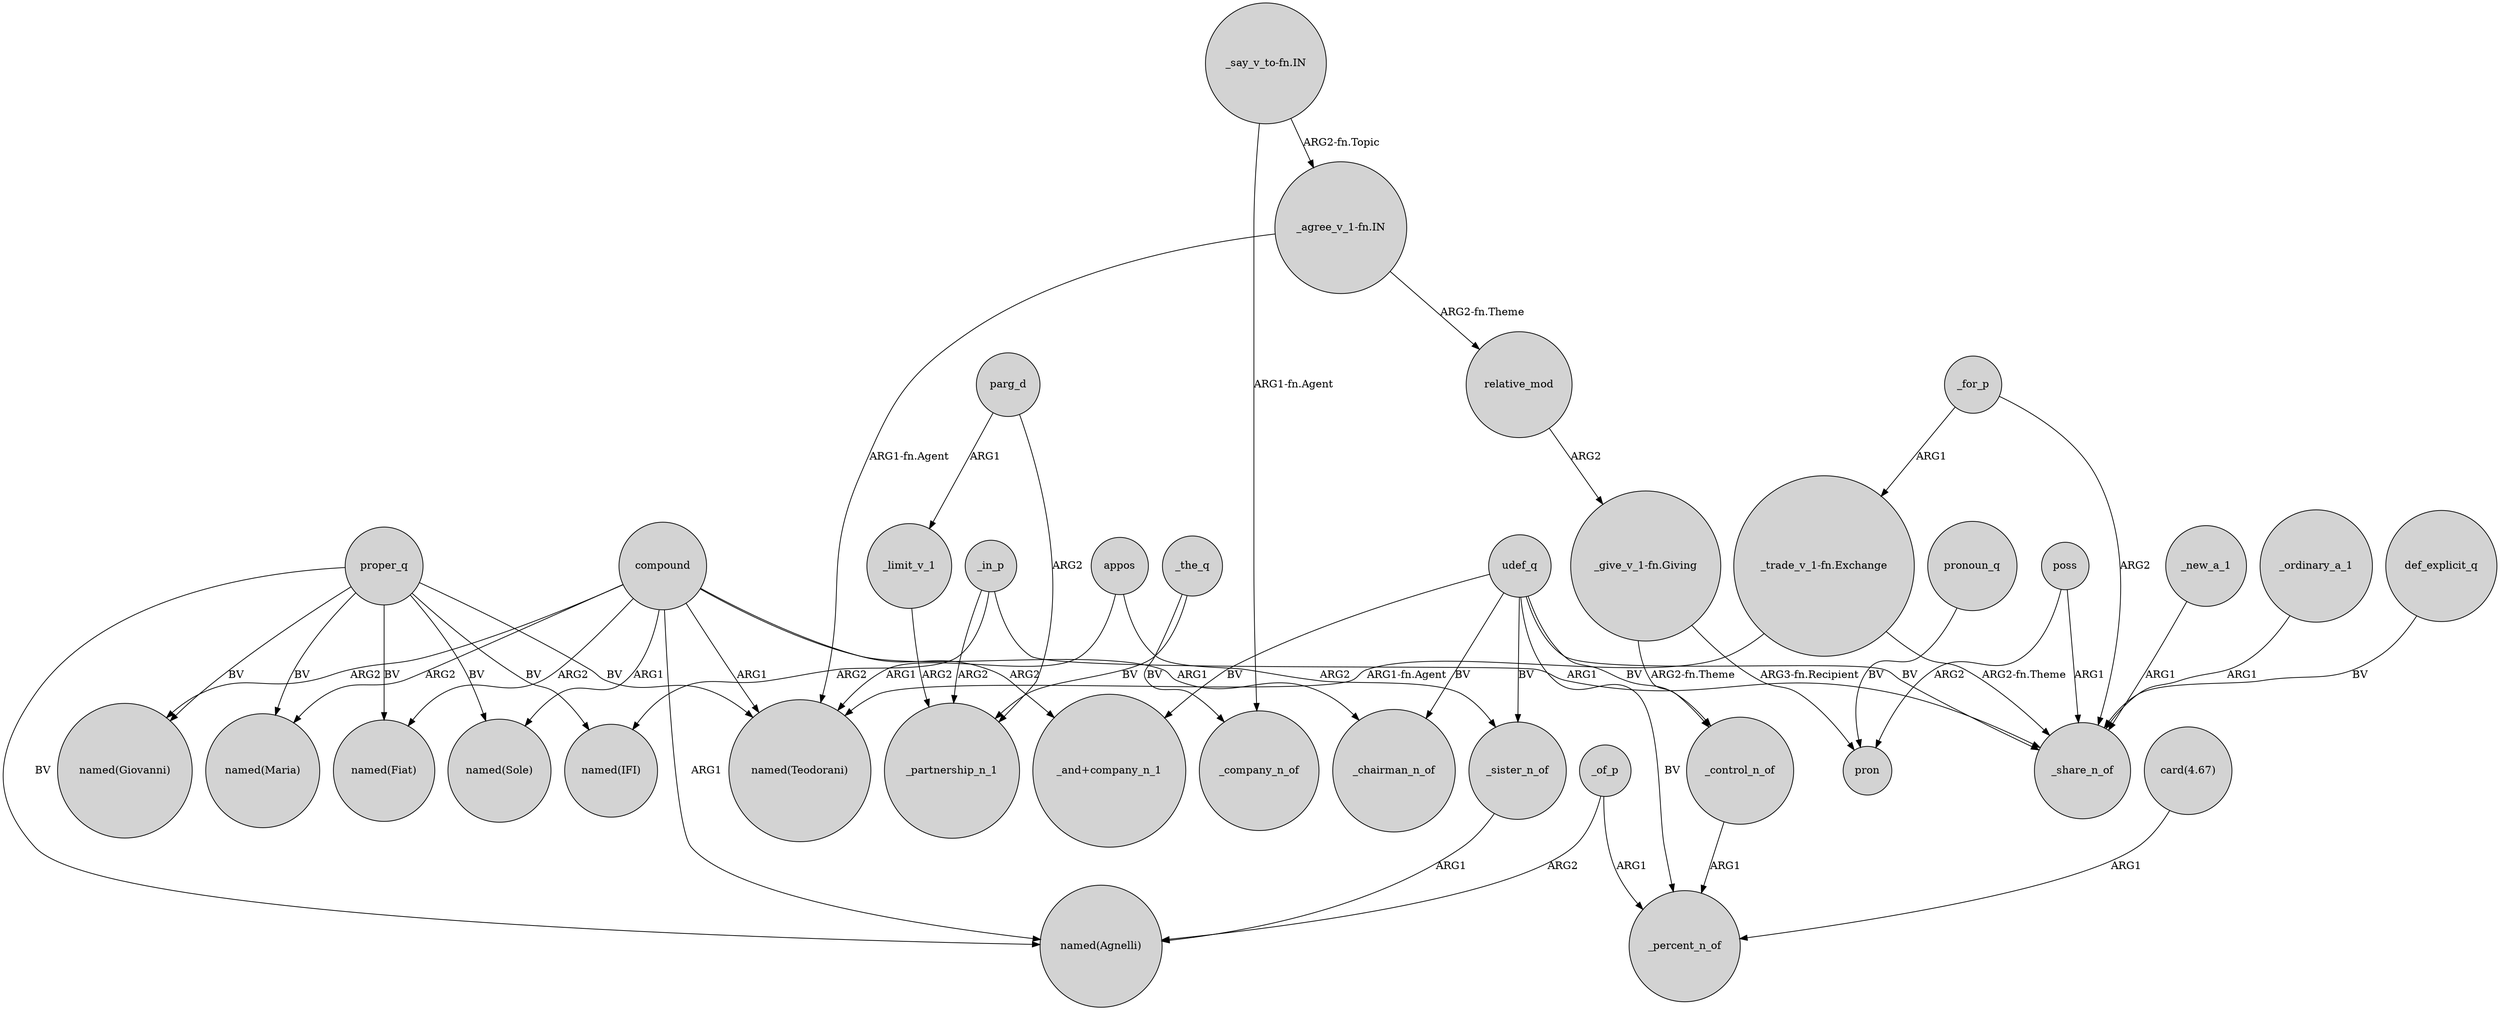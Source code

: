 digraph {
	node [shape=circle style=filled]
	compound -> "named(Sole)" [label=ARG1]
	parg_d -> _limit_v_1 [label=ARG1]
	_the_q -> _partnership_n_1 [label=BV]
	_in_p -> _partnership_n_1 [label=ARG2]
	"_trade_v_1-fn.Exchange" -> "named(Teodorani)" [label="ARG1-fn.Agent"]
	compound -> _chairman_n_of [label=ARG1]
	poss -> pron [label=ARG2]
	appos -> _sister_n_of [label=ARG2]
	_for_p -> "_trade_v_1-fn.Exchange" [label=ARG1]
	_sister_n_of -> "named(Agnelli)" [label=ARG1]
	compound -> "named(Giovanni)" [label=ARG2]
	udef_q -> _control_n_of [label=BV]
	appos -> "named(Teodorani)" [label=ARG1]
	proper_q -> "named(Maria)" [label=BV]
	parg_d -> _partnership_n_1 [label=ARG2]
	"_agree_v_1-fn.IN" -> relative_mod [label="ARG2-fn.Theme"]
	"_give_v_1-fn.Giving" -> pron [label="ARG3-fn.Recipient"]
	"_say_v_to-fn.IN" -> "_agree_v_1-fn.IN" [label="ARG2-fn.Topic"]
	_of_p -> "named(Agnelli)" [label=ARG2]
	_for_p -> _share_n_of [label=ARG2]
	"card(4.67)" -> _percent_n_of [label=ARG1]
	udef_q -> _chairman_n_of [label=BV]
	_the_q -> _company_n_of [label=BV]
	"_agree_v_1-fn.IN" -> "named(Teodorani)" [label="ARG1-fn.Agent"]
	_of_p -> _percent_n_of [label=ARG1]
	compound -> "named(Agnelli)" [label=ARG1]
	pronoun_q -> pron [label=BV]
	proper_q -> "named(IFI)" [label=BV]
	proper_q -> "named(Sole)" [label=BV]
	_new_a_1 -> _share_n_of [label=ARG1]
	_control_n_of -> _percent_n_of [label=ARG1]
	compound -> "_and+company_n_1" [label=ARG2]
	relative_mod -> "_give_v_1-fn.Giving" [label=ARG2]
	proper_q -> "named(Giovanni)" [label=BV]
	_in_p -> "named(IFI)" [label=ARG2]
	"_give_v_1-fn.Giving" -> _control_n_of [label="ARG2-fn.Theme"]
	udef_q -> _sister_n_of [label=BV]
	udef_q -> _share_n_of [label=BV]
	proper_q -> "named(Teodorani)" [label=BV]
	"_trade_v_1-fn.Exchange" -> _share_n_of [label="ARG2-fn.Theme"]
	_in_p -> _share_n_of [label=ARG1]
	"_say_v_to-fn.IN" -> _company_n_of [label="ARG1-fn.Agent"]
	proper_q -> "named(Fiat)" [label=BV]
	udef_q -> "_and+company_n_1" [label=BV]
	compound -> "named(Maria)" [label=ARG2]
	_limit_v_1 -> _partnership_n_1 [label=ARG2]
	udef_q -> _percent_n_of [label=BV]
	_ordinary_a_1 -> _share_n_of [label=ARG1]
	compound -> "named(Fiat)" [label=ARG2]
	proper_q -> "named(Agnelli)" [label=BV]
	def_explicit_q -> _share_n_of [label=BV]
	poss -> _share_n_of [label=ARG1]
	compound -> "named(Teodorani)" [label=ARG1]
}
